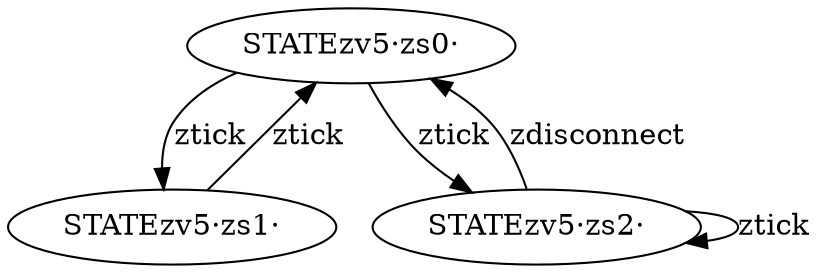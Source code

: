 digraph model {

    STATEzv5·zs0· -> STATEzv5·zs1· [label = "ztick"];
    STATEzv5·zs0· -> STATEzv5·zs2· [label = "ztick"];
    STATEzv5·zs1· -> STATEzv5·zs0· [label = "ztick"];
    STATEzv5·zs2· -> STATEzv5·zs0· [label = "zdisconnect"];
    STATEzv5·zs2· -> STATEzv5·zs2· [label = "ztick"];

}